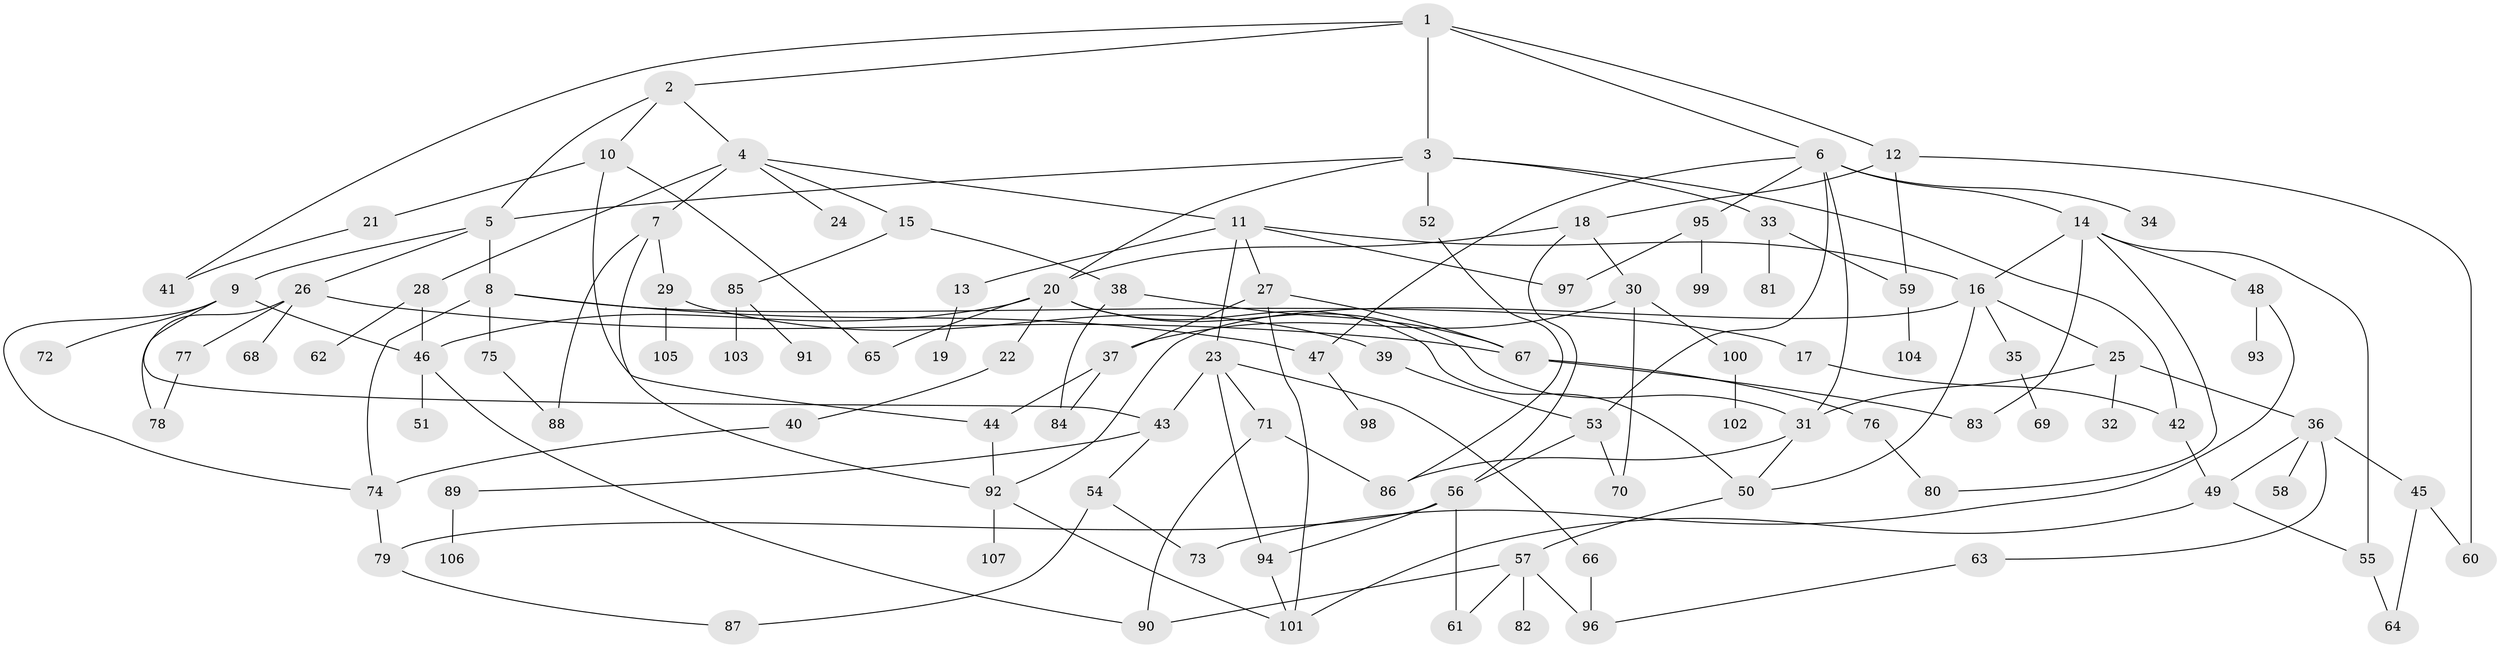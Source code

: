 // coarse degree distribution, {9: 0.014705882352941176, 4: 0.16176470588235295, 8: 0.014705882352941176, 7: 0.058823529411764705, 6: 0.058823529411764705, 5: 0.07352941176470588, 10: 0.029411764705882353, 1: 0.20588235294117646, 3: 0.11764705882352941, 2: 0.2647058823529412}
// Generated by graph-tools (version 1.1) at 2025/41/03/06/25 10:41:29]
// undirected, 107 vertices, 156 edges
graph export_dot {
graph [start="1"]
  node [color=gray90,style=filled];
  1;
  2;
  3;
  4;
  5;
  6;
  7;
  8;
  9;
  10;
  11;
  12;
  13;
  14;
  15;
  16;
  17;
  18;
  19;
  20;
  21;
  22;
  23;
  24;
  25;
  26;
  27;
  28;
  29;
  30;
  31;
  32;
  33;
  34;
  35;
  36;
  37;
  38;
  39;
  40;
  41;
  42;
  43;
  44;
  45;
  46;
  47;
  48;
  49;
  50;
  51;
  52;
  53;
  54;
  55;
  56;
  57;
  58;
  59;
  60;
  61;
  62;
  63;
  64;
  65;
  66;
  67;
  68;
  69;
  70;
  71;
  72;
  73;
  74;
  75;
  76;
  77;
  78;
  79;
  80;
  81;
  82;
  83;
  84;
  85;
  86;
  87;
  88;
  89;
  90;
  91;
  92;
  93;
  94;
  95;
  96;
  97;
  98;
  99;
  100;
  101;
  102;
  103;
  104;
  105;
  106;
  107;
  1 -- 2;
  1 -- 3;
  1 -- 6;
  1 -- 12;
  1 -- 41;
  2 -- 4;
  2 -- 5;
  2 -- 10;
  3 -- 20;
  3 -- 33;
  3 -- 52;
  3 -- 42;
  3 -- 5;
  4 -- 7;
  4 -- 11;
  4 -- 15;
  4 -- 24;
  4 -- 28;
  5 -- 8;
  5 -- 9;
  5 -- 26;
  6 -- 14;
  6 -- 31;
  6 -- 34;
  6 -- 53;
  6 -- 95;
  6 -- 47;
  7 -- 29;
  7 -- 88;
  7 -- 92;
  8 -- 17;
  8 -- 47;
  8 -- 75;
  8 -- 74;
  9 -- 43;
  9 -- 72;
  9 -- 74;
  9 -- 46;
  10 -- 21;
  10 -- 65;
  10 -- 44;
  11 -- 13;
  11 -- 23;
  11 -- 27;
  11 -- 97;
  11 -- 16;
  12 -- 18;
  12 -- 60;
  12 -- 59;
  13 -- 19;
  14 -- 16;
  14 -- 48;
  14 -- 55;
  14 -- 80;
  14 -- 83;
  15 -- 38;
  15 -- 85;
  16 -- 25;
  16 -- 35;
  16 -- 92;
  16 -- 50;
  17 -- 42;
  18 -- 30;
  18 -- 56;
  18 -- 20;
  20 -- 22;
  20 -- 46;
  20 -- 50;
  20 -- 65;
  20 -- 31;
  21 -- 41;
  22 -- 40;
  23 -- 66;
  23 -- 71;
  23 -- 94;
  23 -- 43;
  25 -- 32;
  25 -- 36;
  25 -- 31;
  26 -- 67;
  26 -- 68;
  26 -- 77;
  26 -- 78;
  27 -- 37;
  27 -- 101;
  27 -- 67;
  28 -- 62;
  28 -- 46;
  29 -- 39;
  29 -- 105;
  30 -- 70;
  30 -- 100;
  30 -- 37;
  31 -- 86;
  31 -- 50;
  33 -- 59;
  33 -- 81;
  35 -- 69;
  36 -- 45;
  36 -- 58;
  36 -- 63;
  36 -- 49;
  37 -- 44;
  37 -- 84;
  38 -- 84;
  38 -- 67;
  39 -- 53;
  40 -- 74;
  42 -- 49;
  43 -- 54;
  43 -- 89;
  44 -- 92;
  45 -- 60;
  45 -- 64;
  46 -- 51;
  46 -- 90;
  47 -- 98;
  48 -- 73;
  48 -- 93;
  49 -- 101;
  49 -- 55;
  50 -- 57;
  52 -- 86;
  53 -- 70;
  53 -- 56;
  54 -- 73;
  54 -- 87;
  55 -- 64;
  56 -- 79;
  56 -- 94;
  56 -- 61;
  57 -- 61;
  57 -- 82;
  57 -- 96;
  57 -- 90;
  59 -- 104;
  63 -- 96;
  66 -- 96;
  67 -- 76;
  67 -- 83;
  71 -- 90;
  71 -- 86;
  74 -- 79;
  75 -- 88;
  76 -- 80;
  77 -- 78;
  79 -- 87;
  85 -- 91;
  85 -- 103;
  89 -- 106;
  92 -- 107;
  92 -- 101;
  94 -- 101;
  95 -- 99;
  95 -- 97;
  100 -- 102;
}
